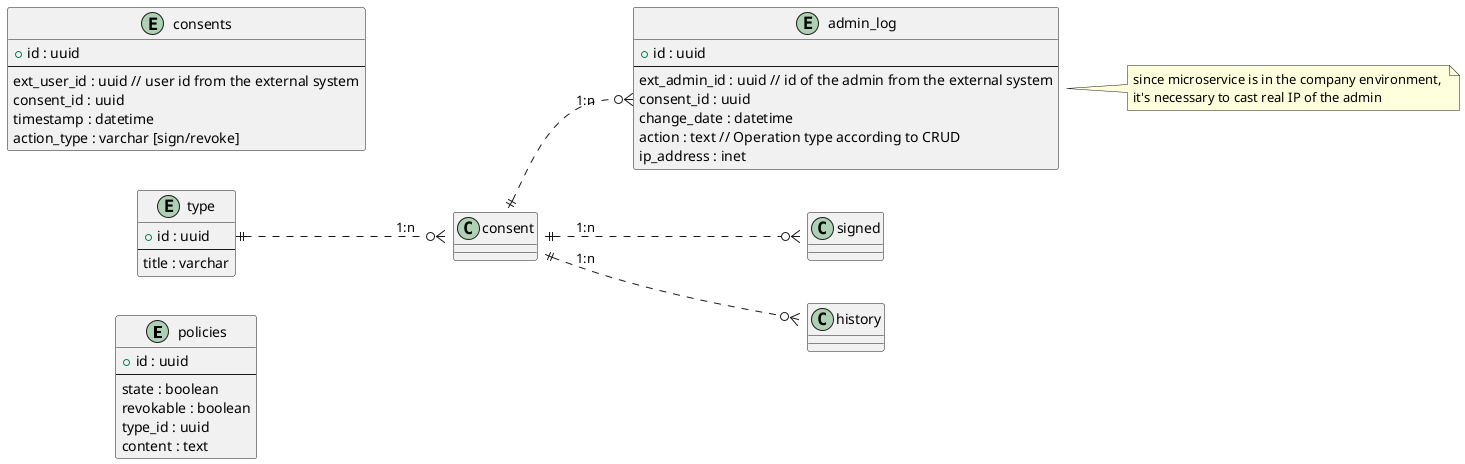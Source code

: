 @startuml ER diagram
left to right direction

entity "policies" as policies {
  + id : uuid
  --
  state : boolean
  revokable : boolean
  type_id : uuid
  content : text
}

entity "type" as type {
  + id : uuid
  --
  title : varchar
}

entity "consents" as consents {
  + id : uuid
  --
  ext_user_id : uuid // user id from the external system
  consent_id : uuid
  timestamp : datetime
  action_type : varchar [sign/revoke]
}

entity "admin_log" as admin_log {
  + id : uuid
  --
  ext_admin_id : uuid // id of the admin from the external system 
  consent_id : uuid
  change_date : datetime
  action : text // Operation type according to CRUD
  ip_address : inet 
}
note right of admin_log
  since microservice is in the company environment, 
  it's necessary to cast real IP of the admin
end note

consent::id ||..o{ signed::consent_id : 1:n
type::id ||..o{ consent::type_id : 1:n
consent::id ||..o{ history::consent_id : 1:n
consent::id ||..o{ admin_log::consent_id : 1:n

@enduml